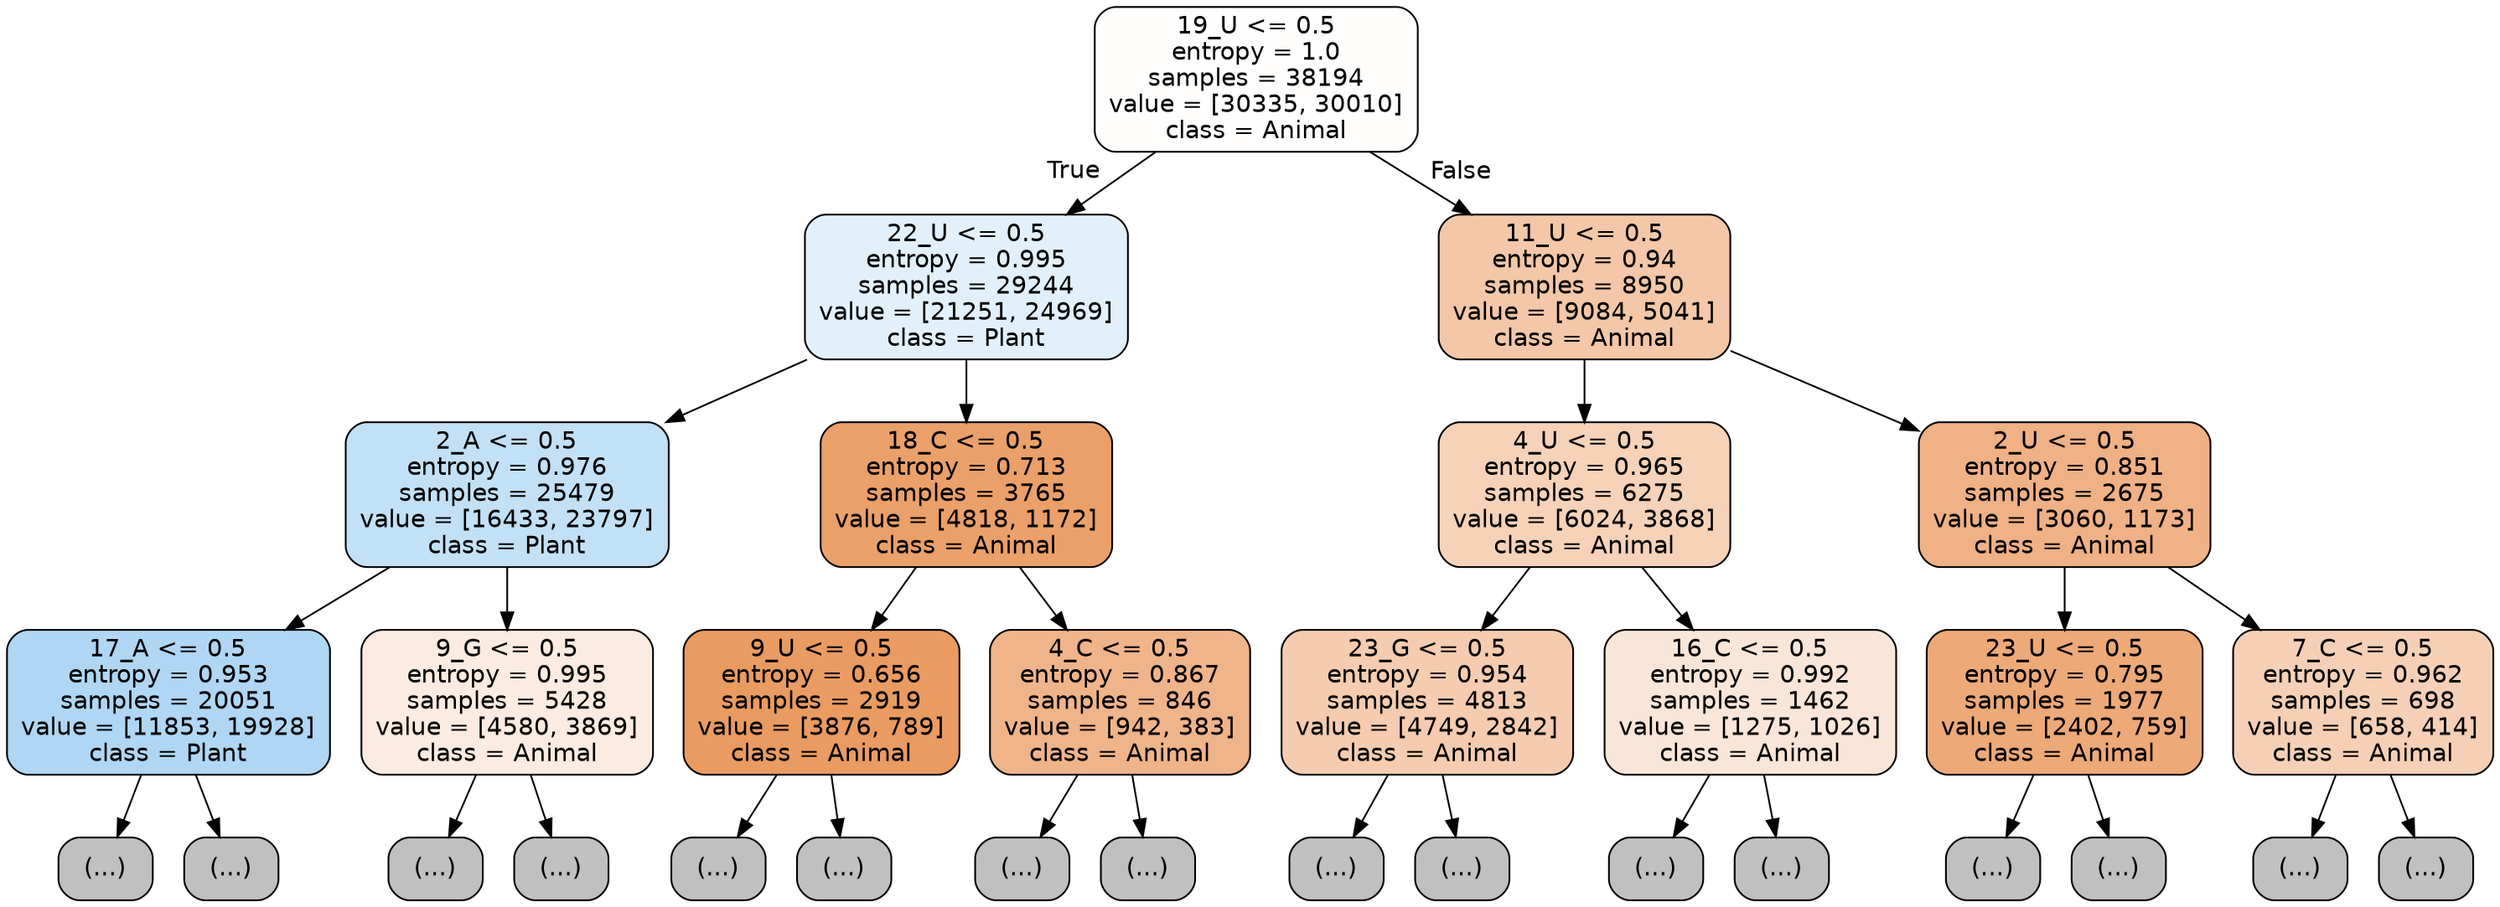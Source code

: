 digraph Tree {
node [shape=box, style="filled, rounded", color="black", fontname="helvetica"] ;
edge [fontname="helvetica"] ;
0 [label="19_U <= 0.5\nentropy = 1.0\nsamples = 38194\nvalue = [30335, 30010]\nclass = Animal", fillcolor="#fffefd"] ;
1 [label="22_U <= 0.5\nentropy = 0.995\nsamples = 29244\nvalue = [21251, 24969]\nclass = Plant", fillcolor="#e2f0fb"] ;
0 -> 1 [labeldistance=2.5, labelangle=45, headlabel="True"] ;
2 [label="2_A <= 0.5\nentropy = 0.976\nsamples = 25479\nvalue = [16433, 23797]\nclass = Plant", fillcolor="#c2e1f7"] ;
1 -> 2 ;
3 [label="17_A <= 0.5\nentropy = 0.953\nsamples = 20051\nvalue = [11853, 19928]\nclass = Plant", fillcolor="#afd7f4"] ;
2 -> 3 ;
4 [label="(...)", fillcolor="#C0C0C0"] ;
3 -> 4 ;
6513 [label="(...)", fillcolor="#C0C0C0"] ;
3 -> 6513 ;
8426 [label="9_G <= 0.5\nentropy = 0.995\nsamples = 5428\nvalue = [4580, 3869]\nclass = Animal", fillcolor="#fbebe0"] ;
2 -> 8426 ;
8427 [label="(...)", fillcolor="#C0C0C0"] ;
8426 -> 8427 ;
10440 [label="(...)", fillcolor="#C0C0C0"] ;
8426 -> 10440 ;
11107 [label="18_C <= 0.5\nentropy = 0.713\nsamples = 3765\nvalue = [4818, 1172]\nclass = Animal", fillcolor="#eba069"] ;
1 -> 11107 ;
11108 [label="9_U <= 0.5\nentropy = 0.656\nsamples = 2919\nvalue = [3876, 789]\nclass = Animal", fillcolor="#ea9b61"] ;
11107 -> 11108 ;
11109 [label="(...)", fillcolor="#C0C0C0"] ;
11108 -> 11109 ;
11944 [label="(...)", fillcolor="#C0C0C0"] ;
11108 -> 11944 ;
12223 [label="4_C <= 0.5\nentropy = 0.867\nsamples = 846\nvalue = [942, 383]\nclass = Animal", fillcolor="#f0b48a"] ;
11107 -> 12223 ;
12224 [label="(...)", fillcolor="#C0C0C0"] ;
12223 -> 12224 ;
12451 [label="(...)", fillcolor="#C0C0C0"] ;
12223 -> 12451 ;
12538 [label="11_U <= 0.5\nentropy = 0.94\nsamples = 8950\nvalue = [9084, 5041]\nclass = Animal", fillcolor="#f3c7a7"] ;
0 -> 12538 [labeldistance=2.5, labelangle=-45, headlabel="False"] ;
12539 [label="4_U <= 0.5\nentropy = 0.965\nsamples = 6275\nvalue = [6024, 3868]\nclass = Animal", fillcolor="#f6d2b8"] ;
12538 -> 12539 ;
12540 [label="23_G <= 0.5\nentropy = 0.954\nsamples = 4813\nvalue = [4749, 2842]\nclass = Animal", fillcolor="#f5ccaf"] ;
12539 -> 12540 ;
12541 [label="(...)", fillcolor="#C0C0C0"] ;
12540 -> 12541 ;
14726 [label="(...)", fillcolor="#C0C0C0"] ;
12540 -> 14726 ;
14841 [label="16_C <= 0.5\nentropy = 0.992\nsamples = 1462\nvalue = [1275, 1026]\nclass = Animal", fillcolor="#fae6d8"] ;
12539 -> 14841 ;
14842 [label="(...)", fillcolor="#C0C0C0"] ;
14841 -> 14842 ;
15407 [label="(...)", fillcolor="#C0C0C0"] ;
14841 -> 15407 ;
15576 [label="2_U <= 0.5\nentropy = 0.851\nsamples = 2675\nvalue = [3060, 1173]\nclass = Animal", fillcolor="#efb185"] ;
12538 -> 15576 ;
15577 [label="23_U <= 0.5\nentropy = 0.795\nsamples = 1977\nvalue = [2402, 759]\nclass = Animal", fillcolor="#eda978"] ;
15576 -> 15577 ;
15578 [label="(...)", fillcolor="#C0C0C0"] ;
15577 -> 15578 ;
16445 [label="(...)", fillcolor="#C0C0C0"] ;
15577 -> 16445 ;
16494 [label="7_C <= 0.5\nentropy = 0.962\nsamples = 698\nvalue = [658, 414]\nclass = Animal", fillcolor="#f5d0b6"] ;
15576 -> 16494 ;
16495 [label="(...)", fillcolor="#C0C0C0"] ;
16494 -> 16495 ;
16754 [label="(...)", fillcolor="#C0C0C0"] ;
16494 -> 16754 ;
}